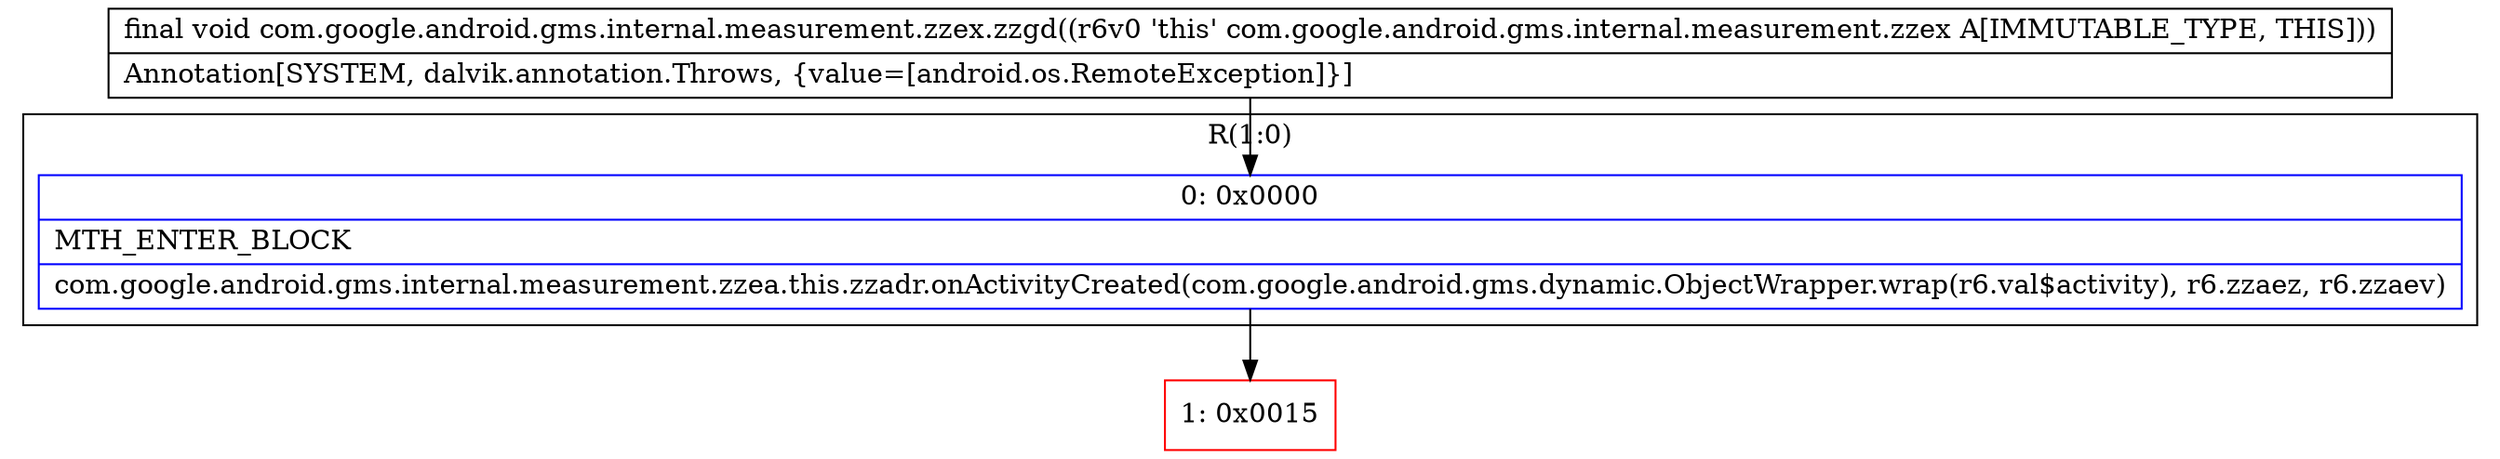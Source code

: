 digraph "CFG forcom.google.android.gms.internal.measurement.zzex.zzgd()V" {
subgraph cluster_Region_955729381 {
label = "R(1:0)";
node [shape=record,color=blue];
Node_0 [shape=record,label="{0\:\ 0x0000|MTH_ENTER_BLOCK\l|com.google.android.gms.internal.measurement.zzea.this.zzadr.onActivityCreated(com.google.android.gms.dynamic.ObjectWrapper.wrap(r6.val$activity), r6.zzaez, r6.zzaev)\l}"];
}
Node_1 [shape=record,color=red,label="{1\:\ 0x0015}"];
MethodNode[shape=record,label="{final void com.google.android.gms.internal.measurement.zzex.zzgd((r6v0 'this' com.google.android.gms.internal.measurement.zzex A[IMMUTABLE_TYPE, THIS]))  | Annotation[SYSTEM, dalvik.annotation.Throws, \{value=[android.os.RemoteException]\}]\l}"];
MethodNode -> Node_0;
Node_0 -> Node_1;
}

